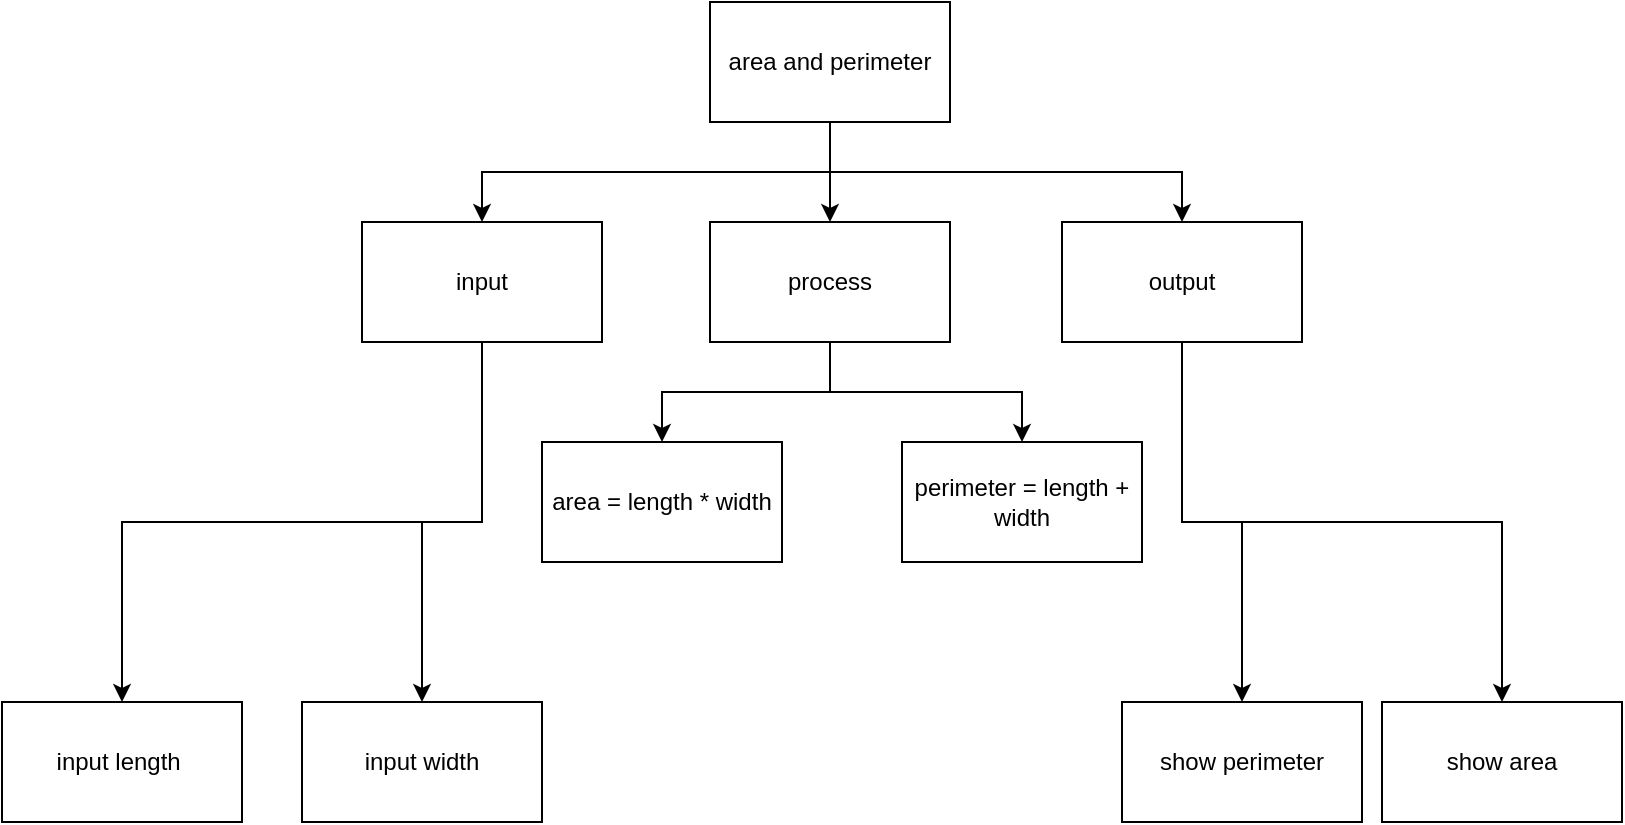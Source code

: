 <mxfile>
    <diagram id="WEZ03iuBja_KKgaaFv1i" name="Page-1">
        <mxGraphModel dx="834" dy="607" grid="1" gridSize="10" guides="1" tooltips="1" connect="1" arrows="1" fold="1" page="1" pageScale="1" pageWidth="827" pageHeight="1169" math="0" shadow="0">
            <root>
                <mxCell id="0"/>
                <mxCell id="1" parent="0"/>
                <mxCell id="21" style="edgeStyle=orthogonalEdgeStyle;rounded=0;html=1;exitX=0.5;exitY=1;exitDx=0;exitDy=0;entryX=0.5;entryY=0;entryDx=0;entryDy=0;" parent="1" source="2" target="4" edge="1">
                    <mxGeometry relative="1" as="geometry"/>
                </mxCell>
                <mxCell id="22" style="edgeStyle=orthogonalEdgeStyle;rounded=0;html=1;exitX=0.5;exitY=1;exitDx=0;exitDy=0;entryX=0.5;entryY=0;entryDx=0;entryDy=0;" parent="1" source="2" target="3" edge="1">
                    <mxGeometry relative="1" as="geometry"/>
                </mxCell>
                <mxCell id="23" style="edgeStyle=orthogonalEdgeStyle;rounded=0;html=1;exitX=0.5;exitY=1;exitDx=0;exitDy=0;" parent="1" source="2" target="5" edge="1">
                    <mxGeometry relative="1" as="geometry"/>
                </mxCell>
                <mxCell id="2" value="area and perimeter" style="rounded=0;whiteSpace=wrap;html=1;" parent="1" vertex="1">
                    <mxGeometry x="354" y="130" width="120" height="60" as="geometry"/>
                </mxCell>
                <mxCell id="18" style="edgeStyle=orthogonalEdgeStyle;rounded=0;html=1;exitX=0.5;exitY=1;exitDx=0;exitDy=0;entryX=0.5;entryY=0;entryDx=0;entryDy=0;" parent="1" source="3" target="6" edge="1">
                    <mxGeometry relative="1" as="geometry"/>
                </mxCell>
                <mxCell id="20" style="edgeStyle=orthogonalEdgeStyle;rounded=0;html=1;exitX=0.5;exitY=1;exitDx=0;exitDy=0;" parent="1" source="3" target="10" edge="1">
                    <mxGeometry relative="1" as="geometry"/>
                </mxCell>
                <mxCell id="3" value="input" style="rounded=0;whiteSpace=wrap;html=1;" parent="1" vertex="1">
                    <mxGeometry x="180" y="240" width="120" height="60" as="geometry"/>
                </mxCell>
                <mxCell id="16" style="edgeStyle=orthogonalEdgeStyle;html=1;exitX=0.5;exitY=1;exitDx=0;exitDy=0;rounded=0;" parent="1" source="4" target="8" edge="1">
                    <mxGeometry relative="1" as="geometry"/>
                </mxCell>
                <mxCell id="17" style="edgeStyle=orthogonalEdgeStyle;rounded=0;html=1;exitX=0.5;exitY=1;exitDx=0;exitDy=0;entryX=0.5;entryY=0;entryDx=0;entryDy=0;" parent="1" source="4" target="7" edge="1">
                    <mxGeometry relative="1" as="geometry"/>
                </mxCell>
                <mxCell id="4" value="process" style="rounded=0;whiteSpace=wrap;html=1;" parent="1" vertex="1">
                    <mxGeometry x="354" y="240" width="120" height="60" as="geometry"/>
                </mxCell>
                <mxCell id="14" style="edgeStyle=orthogonalEdgeStyle;html=1;exitX=0.5;exitY=1;exitDx=0;exitDy=0;rounded=0;" parent="1" source="5" target="9" edge="1">
                    <mxGeometry relative="1" as="geometry">
                        <mxPoint x="610" y="310" as="sourcePoint"/>
                    </mxGeometry>
                </mxCell>
                <mxCell id="15" style="edgeStyle=orthogonalEdgeStyle;html=1;entryX=0.5;entryY=0;entryDx=0;entryDy=0;exitX=0.5;exitY=1;exitDx=0;exitDy=0;rounded=0;" parent="1" source="5" target="11" edge="1">
                    <mxGeometry relative="1" as="geometry"/>
                </mxCell>
                <mxCell id="5" value="output" style="rounded=0;whiteSpace=wrap;html=1;" parent="1" vertex="1">
                    <mxGeometry x="530" y="240" width="120" height="60" as="geometry"/>
                </mxCell>
                <mxCell id="6" value="input width" style="rounded=0;whiteSpace=wrap;html=1;" parent="1" vertex="1">
                    <mxGeometry x="150" y="480" width="120" height="60" as="geometry"/>
                </mxCell>
                <mxCell id="7" value="area = length * width" style="rounded=0;whiteSpace=wrap;html=1;" parent="1" vertex="1">
                    <mxGeometry x="270" y="350" width="120" height="60" as="geometry"/>
                </mxCell>
                <mxCell id="8" value="perimeter = length + width" style="rounded=0;whiteSpace=wrap;html=1;" parent="1" vertex="1">
                    <mxGeometry x="450" y="350" width="120" height="60" as="geometry"/>
                </mxCell>
                <mxCell id="9" value="show perimeter" style="rounded=0;whiteSpace=wrap;html=1;" parent="1" vertex="1">
                    <mxGeometry x="560" y="480" width="120" height="60" as="geometry"/>
                </mxCell>
                <mxCell id="10" value="input length&amp;nbsp;" style="rounded=0;whiteSpace=wrap;html=1;" parent="1" vertex="1">
                    <mxGeometry y="480" width="120" height="60" as="geometry"/>
                </mxCell>
                <mxCell id="11" value="show area" style="rounded=0;whiteSpace=wrap;html=1;" parent="1" vertex="1">
                    <mxGeometry x="690" y="480" width="120" height="60" as="geometry"/>
                </mxCell>
            </root>
        </mxGraphModel>
    </diagram>
</mxfile>